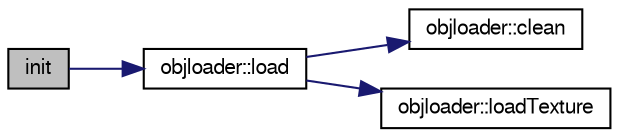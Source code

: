 digraph "init"
{
  bgcolor="transparent";
  edge [fontname="FreeSans",fontsize="10",labelfontname="FreeSans",labelfontsize="10"];
  node [fontname="FreeSans",fontsize="10",shape=record];
  rankdir="LR";
  Node1 [label="init",height=0.2,width=0.4,color="black", fillcolor="grey75", style="filled" fontcolor="black"];
  Node1 -> Node2 [color="midnightblue",fontsize="10",style="solid",fontname="FreeSans"];
  Node2 [label="objloader::load",height=0.2,width=0.4,color="black",URL="$classobjloader.html#aab23e4e70b7a23e453a829116d9c84c0"];
  Node2 -> Node3 [color="midnightblue",fontsize="10",style="solid",fontname="FreeSans"];
  Node3 [label="objloader::clean",height=0.2,width=0.4,color="black",URL="$classobjloader.html#a050a52ab0724a00d45501bfec8f60b42"];
  Node2 -> Node4 [color="midnightblue",fontsize="10",style="solid",fontname="FreeSans"];
  Node4 [label="objloader::loadTexture",height=0.2,width=0.4,color="black",URL="$classobjloader.html#ade86f22f67237e6567ceba93b4083fa6"];
}

